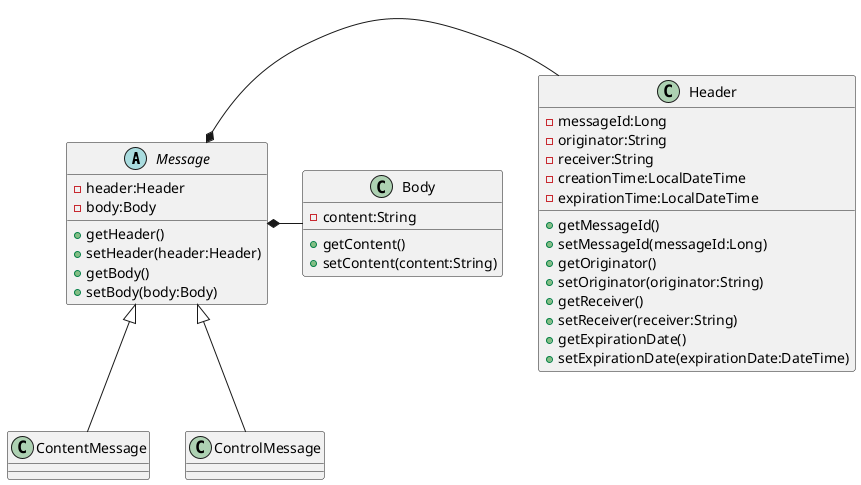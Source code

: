 @startuml

Abstract Class Message {
  -header:Header
  -body:Body
  +getHeader()
  +setHeader(header:Header)
  +getBody()
  +setBody(body:Body)
}

Class ContentMessage {

}
Class ControlMessage {

}

Class Header {
  -messageId:Long
  -originator:String
  -receiver:String
  -creationTime:LocalDateTime
  -expirationTime:LocalDateTime
  +getMessageId()
  +setMessageId(messageId:Long)
  +getOriginator()
  +setOriginator(originator:String)
  +getReceiver()
  +setReceiver(receiver:String)
  +getExpirationDate()
  +setExpirationDate(expirationDate:DateTime)
}

Class Body {
  -content:String
  +getContent()
  +setContent(content:String)
}

Message *- Header
Message *- Body

Message <|--ContentMessage
Message <|--ControlMessage
@enduml
